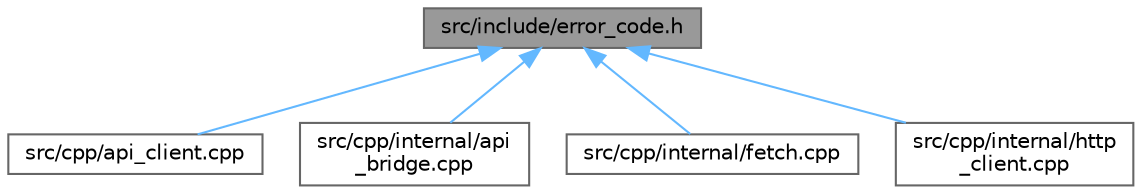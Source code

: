 digraph "src/include/error_code.h"
{
 // LATEX_PDF_SIZE
  bgcolor="transparent";
  edge [fontname=Helvetica,fontsize=10,labelfontname=Helvetica,labelfontsize=10];
  node [fontname=Helvetica,fontsize=10,shape=box,height=0.2,width=0.4];
  Node1 [label="src/include/error_code.h",height=0.2,width=0.4,color="gray40", fillcolor="grey60", style="filled", fontcolor="black",tooltip="Define error codes."];
  Node1 -> Node2 [dir="back",color="steelblue1",style="solid"];
  Node2 [label="src/cpp/api_client.cpp",height=0.2,width=0.4,color="grey40", fillcolor="white", style="filled",URL="$api__client_8cpp.html",tooltip=" "];
  Node1 -> Node3 [dir="back",color="steelblue1",style="solid"];
  Node3 [label="src/cpp/internal/api\l_bridge.cpp",height=0.2,width=0.4,color="grey40", fillcolor="white", style="filled",URL="$api__bridge_8cpp.html",tooltip=" "];
  Node1 -> Node4 [dir="back",color="steelblue1",style="solid"];
  Node4 [label="src/cpp/internal/fetch.cpp",height=0.2,width=0.4,color="grey40", fillcolor="white", style="filled",URL="$fetch_8cpp.html",tooltip=" "];
  Node1 -> Node5 [dir="back",color="steelblue1",style="solid"];
  Node5 [label="src/cpp/internal/http\l_client.cpp",height=0.2,width=0.4,color="grey40", fillcolor="white", style="filled",URL="$http__client_8cpp.html",tooltip="http_client.hの実装。"];
}
